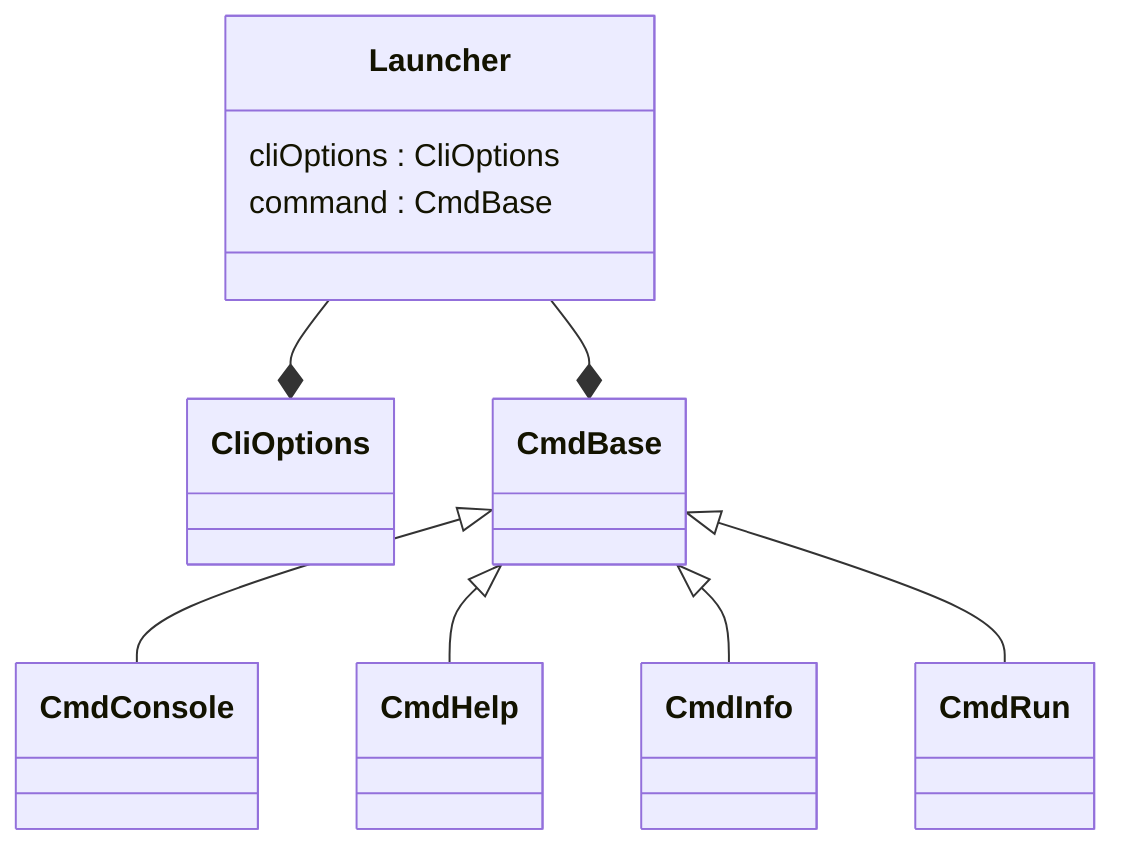 classDiagram
    %%
    %% nextflow.cli
    %%
    class Launcher {
        cliOptions : CliOptions
        command : CmdBase
    } 
    Launcher --* CliOptions
    Launcher --* CmdBase

    %% CmdBase <|-- CmdClean
    %% CmdBase <|-- CmdClone
    %% CmdBase <|-- CmdConfig
    CmdBase <|-- CmdConsole
    %% CmdBase <|-- CmdDrop
    %% CmdBase <|-- CmdFs
    CmdBase <|-- CmdHelp
    CmdBase <|-- CmdInfo
    %% CmdBase <|-- CmdKubeRun
    %% CmdBase <|-- CmdList
    %% CmdBase <|-- CmdLog
    %% CmdBase <|-- CmdNode
    %% CmdBase <|-- CmdPlugin
    %% CmdBase <|-- CmdPull
    CmdBase <|-- CmdRun
    %% CmdBase <|-- CmdSecret
    %% CmdBase <|-- CmdSelfUpdate
    %% CmdBase <|-- CmdView